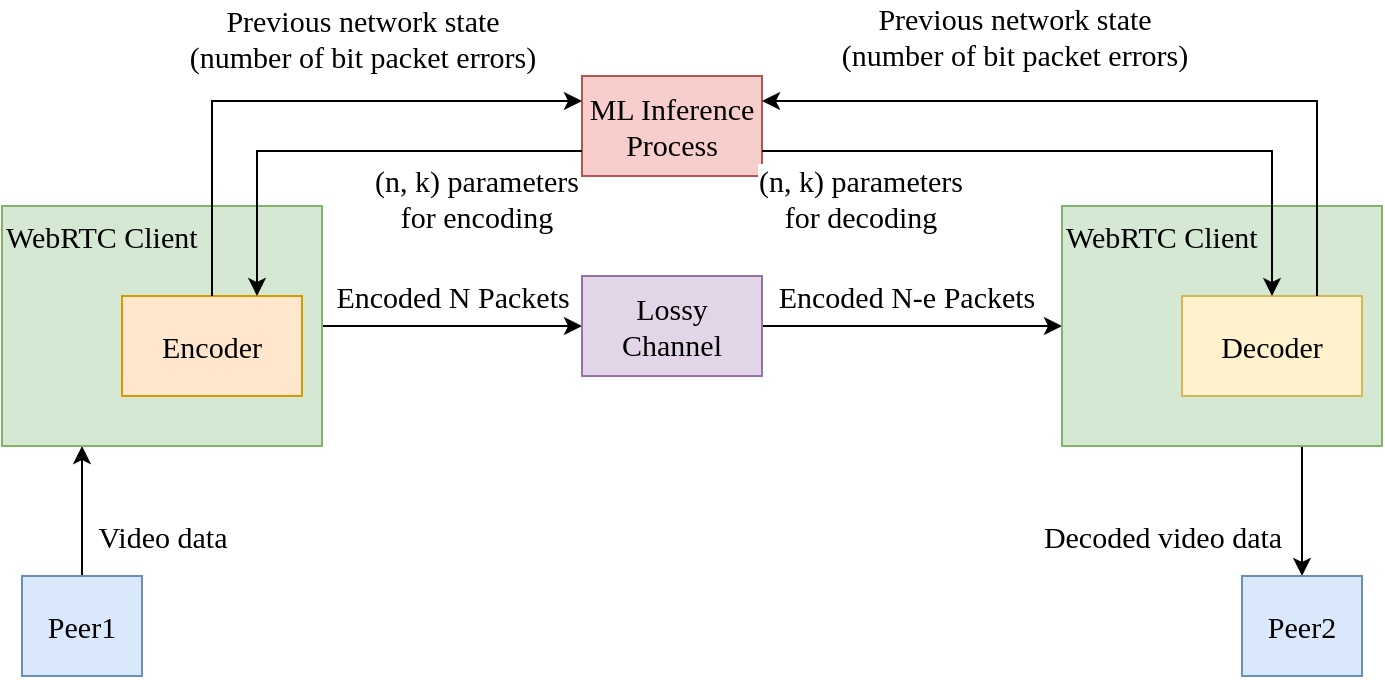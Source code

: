 <mxfile version="22.1.7" type="device">
  <diagram name="Page-1" id="JDqjn_5_25vaDyeW-Xiu">
    <mxGraphModel dx="1430" dy="795" grid="1" gridSize="10" guides="1" tooltips="1" connect="1" arrows="1" fold="1" page="1" pageScale="1" pageWidth="850" pageHeight="1100" math="0" shadow="0">
      <root>
        <mxCell id="0" />
        <mxCell id="1" parent="0" />
        <mxCell id="X2kwXcrv5KPf-A57S-1x-4" style="edgeStyle=orthogonalEdgeStyle;rounded=0;orthogonalLoop=1;jettySize=auto;html=1;exitX=0.5;exitY=0;exitDx=0;exitDy=0;fontFamily=Times New Roman;fontSize=15;entryX=0.25;entryY=1;entryDx=0;entryDy=0;" parent="1" source="X2kwXcrv5KPf-A57S-1x-1" target="X2kwXcrv5KPf-A57S-1x-11" edge="1">
          <mxGeometry relative="1" as="geometry" />
        </mxCell>
        <mxCell id="X2kwXcrv5KPf-A57S-1x-5" value="Video data" style="edgeLabel;html=1;align=center;verticalAlign=middle;resizable=0;points=[];fontFamily=Times New Roman;fontSize=15;" parent="X2kwXcrv5KPf-A57S-1x-4" vertex="1" connectable="0">
          <mxGeometry x="-0.515" y="-1" relative="1" as="geometry">
            <mxPoint x="39" y="-4" as="offset" />
          </mxGeometry>
        </mxCell>
        <mxCell id="X2kwXcrv5KPf-A57S-1x-1" value="Peer1" style="rounded=0;whiteSpace=wrap;html=1;fillColor=#dae8fc;strokeColor=#6c8ebf;fontFamily=Times New Roman;fontSize=15;" parent="1" vertex="1">
          <mxGeometry x="270" y="330" width="60" height="50" as="geometry" />
        </mxCell>
        <mxCell id="X2kwXcrv5KPf-A57S-1x-6" value="ML Inference Process" style="rounded=0;whiteSpace=wrap;html=1;fillColor=#f8cecc;strokeColor=#b85450;fontFamily=Times New Roman;fontSize=15;" parent="1" vertex="1">
          <mxGeometry x="550" y="80" width="90" height="50" as="geometry" />
        </mxCell>
        <mxCell id="o6tcPbKfhGRPGE6MYZV4-3" style="edgeStyle=orthogonalEdgeStyle;rounded=0;orthogonalLoop=1;jettySize=auto;html=1;exitX=1;exitY=0.5;exitDx=0;exitDy=0;entryX=0;entryY=0.5;entryDx=0;entryDy=0;fontFamily=Times New Roman;fontSize=15;" parent="1" source="X2kwXcrv5KPf-A57S-1x-11" target="X2kwXcrv5KPf-A57S-1x-13" edge="1">
          <mxGeometry relative="1" as="geometry" />
        </mxCell>
        <mxCell id="o6tcPbKfhGRPGE6MYZV4-4" value="Encoded N Packets" style="edgeLabel;html=1;align=center;verticalAlign=middle;resizable=0;points=[];fontFamily=Times New Roman;fontSize=15;" parent="o6tcPbKfhGRPGE6MYZV4-3" vertex="1" connectable="0">
          <mxGeometry x="-0.185" y="-2" relative="1" as="geometry">
            <mxPoint x="12" y="-17" as="offset" />
          </mxGeometry>
        </mxCell>
        <mxCell id="X2kwXcrv5KPf-A57S-1x-11" value="WebRTC Client" style="rounded=0;whiteSpace=wrap;html=1;verticalAlign=top;align=left;fillColor=#d5e8d4;strokeColor=#82b366;fontFamily=Times New Roman;fontSize=15;" parent="1" vertex="1">
          <mxGeometry x="260" y="145" width="160" height="120" as="geometry" />
        </mxCell>
        <mxCell id="o6tcPbKfhGRPGE6MYZV4-6" style="edgeStyle=orthogonalEdgeStyle;rounded=0;orthogonalLoop=1;jettySize=auto;html=1;exitX=1;exitY=0.5;exitDx=0;exitDy=0;entryX=0;entryY=0.5;entryDx=0;entryDy=0;fontFamily=Times New Roman;fontSize=15;" parent="1" source="X2kwXcrv5KPf-A57S-1x-13" target="o6tcPbKfhGRPGE6MYZV4-5" edge="1">
          <mxGeometry relative="1" as="geometry" />
        </mxCell>
        <mxCell id="o6tcPbKfhGRPGE6MYZV4-7" value="Encoded N-e Packets" style="edgeLabel;html=1;align=center;verticalAlign=middle;resizable=0;points=[];fontFamily=Times New Roman;fontSize=15;" parent="o6tcPbKfhGRPGE6MYZV4-6" vertex="1" connectable="0">
          <mxGeometry x="-0.188" y="2" relative="1" as="geometry">
            <mxPoint x="11" y="-13" as="offset" />
          </mxGeometry>
        </mxCell>
        <mxCell id="X2kwXcrv5KPf-A57S-1x-13" value="Lossy Channel" style="rounded=0;whiteSpace=wrap;html=1;fillColor=#e1d5e7;strokeColor=#9673a6;fontFamily=Times New Roman;fontSize=15;" parent="1" vertex="1">
          <mxGeometry x="550" y="180" width="90" height="50" as="geometry" />
        </mxCell>
        <mxCell id="X2kwXcrv5KPf-A57S-1x-24" style="edgeStyle=orthogonalEdgeStyle;rounded=0;orthogonalLoop=1;jettySize=auto;html=1;exitX=0.75;exitY=1;exitDx=0;exitDy=0;entryX=0.5;entryY=0;entryDx=0;entryDy=0;fontFamily=Times New Roman;fontSize=15;" parent="1" source="o6tcPbKfhGRPGE6MYZV4-5" target="Cpe5HeMCIRJUPotds-Th-1" edge="1">
          <mxGeometry relative="1" as="geometry">
            <mxPoint x="1100" y="205" as="targetPoint" />
          </mxGeometry>
        </mxCell>
        <mxCell id="X2kwXcrv5KPf-A57S-1x-25" value="Decoded video data" style="edgeLabel;html=1;align=center;verticalAlign=middle;resizable=0;points=[];fontFamily=Times New Roman;fontSize=15;" parent="X2kwXcrv5KPf-A57S-1x-24" vertex="1" connectable="0">
          <mxGeometry x="-0.58" y="2" relative="1" as="geometry">
            <mxPoint x="-72" y="31" as="offset" />
          </mxGeometry>
        </mxCell>
        <mxCell id="X2kwXcrv5KPf-A57S-1x-3" value="Encoder" style="rounded=0;whiteSpace=wrap;html=1;fillColor=#ffe6cc;strokeColor=#d79b00;fontFamily=Times New Roman;fontSize=15;" parent="1" vertex="1">
          <mxGeometry x="320" y="190" width="90" height="50" as="geometry" />
        </mxCell>
        <mxCell id="X2kwXcrv5KPf-A57S-1x-7" style="edgeStyle=orthogonalEdgeStyle;rounded=0;orthogonalLoop=1;jettySize=auto;html=1;entryX=0;entryY=0.25;entryDx=0;entryDy=0;exitX=0.5;exitY=0;exitDx=0;exitDy=0;fontFamily=Times New Roman;fontSize=15;" parent="1" source="X2kwXcrv5KPf-A57S-1x-3" target="X2kwXcrv5KPf-A57S-1x-6" edge="1">
          <mxGeometry relative="1" as="geometry">
            <mxPoint x="400" y="180" as="sourcePoint" />
          </mxGeometry>
        </mxCell>
        <mxCell id="X2kwXcrv5KPf-A57S-1x-8" value="Previous network state&lt;br style=&quot;font-size: 15px;&quot;&gt;(number of bit packet errors)" style="edgeLabel;html=1;align=center;verticalAlign=middle;resizable=0;points=[];fontFamily=Times New Roman;fontSize=15;" parent="X2kwXcrv5KPf-A57S-1x-7" vertex="1" connectable="0">
          <mxGeometry x="-0.416" y="2" relative="1" as="geometry">
            <mxPoint x="77" y="-47" as="offset" />
          </mxGeometry>
        </mxCell>
        <mxCell id="o6tcPbKfhGRPGE6MYZV4-5" value="WebRTC Client" style="rounded=0;whiteSpace=wrap;html=1;verticalAlign=top;align=left;fillColor=#d5e8d4;strokeColor=#82b366;fontFamily=Times New Roman;fontSize=15;" parent="1" vertex="1">
          <mxGeometry x="790" y="145" width="160" height="120" as="geometry" />
        </mxCell>
        <mxCell id="X2kwXcrv5KPf-A57S-1x-18" value="Decoder" style="rounded=0;whiteSpace=wrap;html=1;fillColor=#fff2cc;strokeColor=#d6b656;fontFamily=Times New Roman;fontSize=15;" parent="1" vertex="1">
          <mxGeometry x="850" y="190" width="90" height="50" as="geometry" />
        </mxCell>
        <mxCell id="X2kwXcrv5KPf-A57S-1x-20" style="edgeStyle=orthogonalEdgeStyle;rounded=0;orthogonalLoop=1;jettySize=auto;html=1;exitX=1;exitY=0.75;exitDx=0;exitDy=0;entryX=0.5;entryY=0;entryDx=0;entryDy=0;fontFamily=Times New Roman;fontSize=15;" parent="1" source="X2kwXcrv5KPf-A57S-1x-6" target="X2kwXcrv5KPf-A57S-1x-18" edge="1">
          <mxGeometry relative="1" as="geometry" />
        </mxCell>
        <mxCell id="X2kwXcrv5KPf-A57S-1x-22" value="(n, k) parameters&lt;br style=&quot;border-color: var(--border-color); font-size: 15px;&quot;&gt;for decoding" style="edgeLabel;html=1;align=center;verticalAlign=middle;resizable=0;points=[];fontFamily=Times New Roman;fontSize=15;" parent="X2kwXcrv5KPf-A57S-1x-20" vertex="1" connectable="0">
          <mxGeometry x="0.146" y="-1" relative="1" as="geometry">
            <mxPoint x="-139" y="22" as="offset" />
          </mxGeometry>
        </mxCell>
        <mxCell id="X2kwXcrv5KPf-A57S-1x-19" style="edgeStyle=orthogonalEdgeStyle;rounded=0;orthogonalLoop=1;jettySize=auto;html=1;exitX=0.75;exitY=0;exitDx=0;exitDy=0;entryX=1;entryY=0.25;entryDx=0;entryDy=0;fontFamily=Times New Roman;fontSize=15;" parent="1" source="X2kwXcrv5KPf-A57S-1x-18" target="X2kwXcrv5KPf-A57S-1x-6" edge="1">
          <mxGeometry relative="1" as="geometry" />
        </mxCell>
        <mxCell id="X2kwXcrv5KPf-A57S-1x-21" value="Previous network state&lt;br style=&quot;border-color: var(--border-color); font-size: 15px;&quot;&gt;(number of bit packet errors)" style="edgeLabel;html=1;align=center;verticalAlign=middle;resizable=0;points=[];fontFamily=Times New Roman;fontSize=15;" parent="X2kwXcrv5KPf-A57S-1x-19" vertex="1" connectable="0">
          <mxGeometry x="0.204" relative="1" as="geometry">
            <mxPoint x="-23" y="-33" as="offset" />
          </mxGeometry>
        </mxCell>
        <mxCell id="Cpe5HeMCIRJUPotds-Th-1" value="Peer2" style="rounded=0;whiteSpace=wrap;html=1;fillColor=#dae8fc;strokeColor=#6c8ebf;fontFamily=Times New Roman;fontSize=15;" vertex="1" parent="1">
          <mxGeometry x="880" y="330" width="60" height="50" as="geometry" />
        </mxCell>
        <mxCell id="Cpe5HeMCIRJUPotds-Th-2" style="edgeStyle=orthogonalEdgeStyle;rounded=0;orthogonalLoop=1;jettySize=auto;html=1;exitX=0;exitY=0.75;exitDx=0;exitDy=0;entryX=0.75;entryY=0;entryDx=0;entryDy=0;fontFamily=Times New Roman;fontSize=15;" edge="1" parent="1" source="X2kwXcrv5KPf-A57S-1x-6" target="X2kwXcrv5KPf-A57S-1x-3">
          <mxGeometry relative="1" as="geometry" />
        </mxCell>
        <mxCell id="Cpe5HeMCIRJUPotds-Th-3" value="(n, k) parameters&lt;br style=&quot;border-color: var(--border-color); font-size: 15px;&quot;&gt;&lt;span style=&quot;font-size: 15px;&quot;&gt;for encoding&lt;/span&gt;" style="edgeLabel;html=1;align=center;verticalAlign=middle;resizable=0;points=[];fontFamily=Times New Roman;fontSize=15;" vertex="1" connectable="0" parent="Cpe5HeMCIRJUPotds-Th-2">
          <mxGeometry x="-0.549" y="1" relative="1" as="geometry">
            <mxPoint y="22" as="offset" />
          </mxGeometry>
        </mxCell>
      </root>
    </mxGraphModel>
  </diagram>
</mxfile>
